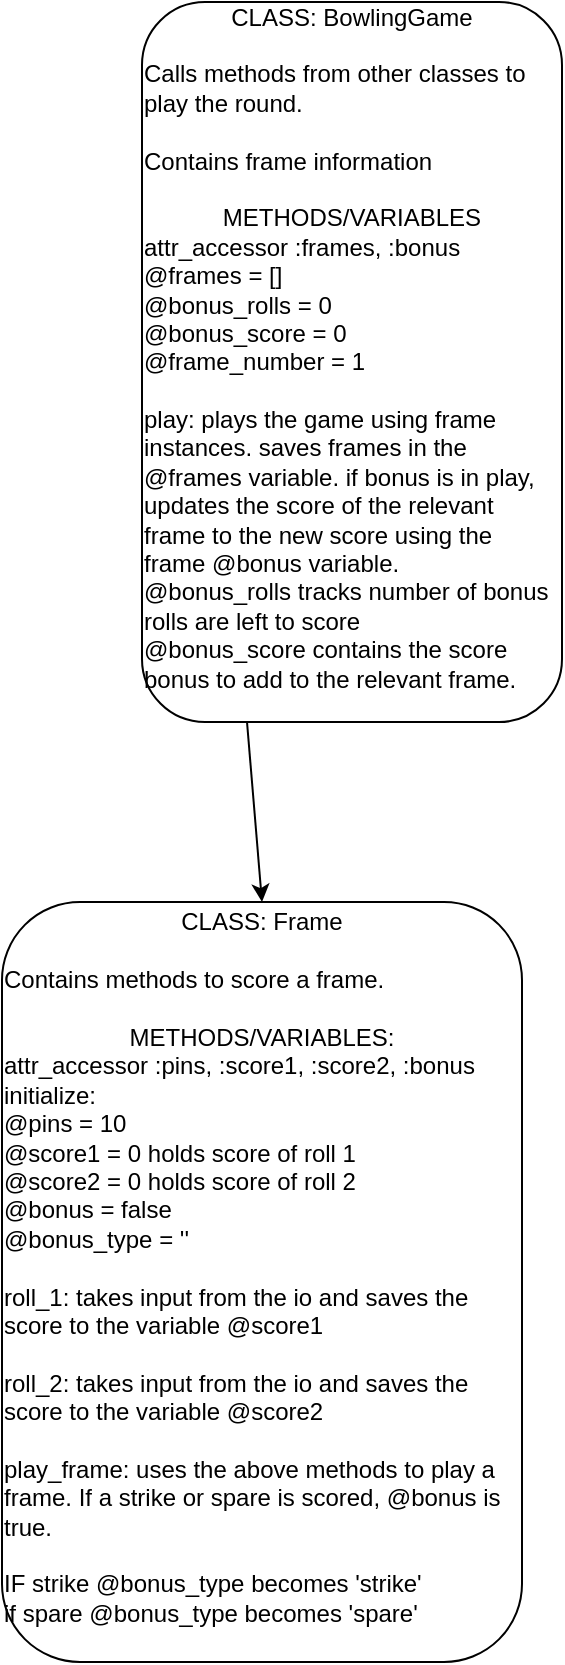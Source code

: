 <mxfile>
    <diagram id="Ykca0UWaFa2kgJfX2rwh" name="Page-1">
        <mxGraphModel dx="659" dy="530" grid="1" gridSize="10" guides="1" tooltips="1" connect="1" arrows="1" fold="1" page="1" pageScale="1" pageWidth="827" pageHeight="1169" math="0" shadow="0">
            <root>
                <mxCell id="0"/>
                <mxCell id="1" parent="0"/>
                <mxCell id="3" style="edgeStyle=none;html=1;exitX=0.25;exitY=1;exitDx=0;exitDy=0;entryX=0.5;entryY=0;entryDx=0;entryDy=0;" edge="1" parent="1" source="2" target="4">
                    <mxGeometry relative="1" as="geometry">
                        <mxPoint x="130" y="320" as="targetPoint"/>
                    </mxGeometry>
                </mxCell>
                <mxCell id="2" value="CLASS: BowlingGame&lt;br&gt;&lt;br&gt;&lt;div style=&quot;text-align: left&quot;&gt;Calls methods from other classes to play the round.&amp;nbsp;&lt;/div&gt;&lt;div style=&quot;text-align: left&quot;&gt;&lt;br&gt;&lt;/div&gt;&lt;div style=&quot;text-align: left&quot;&gt;Contains frame information&lt;/div&gt;&lt;div style=&quot;text-align: left&quot;&gt;&lt;br&gt;&lt;/div&gt;&lt;div&gt;METHODS/VARIABLES&lt;/div&gt;&lt;div style=&quot;text-align: left&quot;&gt;attr_accessor :frames, :bonus&lt;/div&gt;&lt;div style=&quot;text-align: left&quot;&gt;@frames = []&lt;/div&gt;&lt;div style=&quot;text-align: left&quot;&gt;@bonus_rolls = 0&lt;/div&gt;&lt;div style=&quot;text-align: left&quot;&gt;@bonus_score = 0&lt;/div&gt;&lt;div style=&quot;text-align: left&quot;&gt;@frame_number = 1&lt;/div&gt;&lt;div style=&quot;text-align: left&quot;&gt;&lt;br&gt;&lt;/div&gt;&lt;div style=&quot;text-align: left&quot;&gt;play: plays the game using frame instances. saves frames in the @frames variable. if bonus is in play, updates the score of the relevant frame to the new score using the frame @bonus variable.&lt;/div&gt;&lt;div style=&quot;text-align: left&quot;&gt;@bonus_rolls tracks number of bonus rolls are left to score&lt;/div&gt;&lt;div style=&quot;text-align: left&quot;&gt;@bonus_score contains the score bonus to add to the relevant frame.&lt;/div&gt;&lt;div style=&quot;text-align: left&quot;&gt;&lt;br&gt;&lt;/div&gt;" style="rounded=1;whiteSpace=wrap;html=1;align=center;" vertex="1" parent="1">
                    <mxGeometry x="190" y="10" width="210" height="360" as="geometry"/>
                </mxCell>
                <mxCell id="4" value="CLASS: Frame&lt;br&gt;&lt;br&gt;&lt;div style=&quot;text-align: left&quot;&gt;Contains methods to score a frame.&lt;/div&gt;&lt;div style=&quot;text-align: left&quot;&gt;&lt;br&gt;&lt;/div&gt;&lt;div&gt;METHODS/VARIABLES:&lt;/div&gt;&lt;div style=&quot;text-align: left&quot;&gt;attr_accessor :pins, :score1, :score2, :bonus&lt;/div&gt;&lt;div style=&quot;text-align: left&quot;&gt;initialize:&lt;/div&gt;&lt;div style=&quot;text-align: left&quot;&gt;@pins = 10&lt;/div&gt;&lt;div style=&quot;text-align: left&quot;&gt;@score1 = 0&lt;span&gt;&#9;&lt;/span&gt;holds score of roll 1&lt;/div&gt;&lt;div style=&quot;text-align: left&quot;&gt;@score2 = 0&lt;span&gt;&#9;&lt;/span&gt;holds score of roll 2&lt;/div&gt;&lt;div style=&quot;text-align: left&quot;&gt;@bonus = false&lt;/div&gt;&lt;div style=&quot;text-align: left&quot;&gt;@bonus_type = ''&lt;/div&gt;&lt;div style=&quot;text-align: left&quot;&gt;&lt;br&gt;&lt;/div&gt;&lt;div style=&quot;text-align: left&quot;&gt;roll_1: takes input from the io and saves the score to the variable @score1&lt;/div&gt;&lt;div style=&quot;text-align: left&quot;&gt;&lt;br&gt;&lt;/div&gt;&lt;div style=&quot;text-align: left&quot;&gt;roll_2:&amp;nbsp;&lt;span&gt;takes input from the io and saves the score to the variable @score2&lt;/span&gt;&lt;/div&gt;&lt;div style=&quot;text-align: left&quot;&gt;&lt;span&gt;&lt;br&gt;&lt;/span&gt;&lt;/div&gt;&lt;div style=&quot;text-align: left&quot;&gt;&lt;span&gt;play_frame: uses the above methods to play a frame. If a strike or spare is scored, @bonus is true.&lt;/span&gt;&lt;/div&gt;&lt;div style=&quot;text-align: left&quot;&gt;&lt;span&gt;&lt;br&gt;&lt;/span&gt;&lt;/div&gt;&lt;div style=&quot;text-align: left&quot;&gt;&lt;span&gt;IF strike @bonus_type becomes 'strike'&lt;/span&gt;&lt;/div&gt;&lt;div style=&quot;text-align: left&quot;&gt;&lt;span&gt;if spare @bonus_type becomes 'spare'&lt;/span&gt;&lt;/div&gt;&lt;div style=&quot;text-align: left&quot;&gt;&lt;span&gt;&lt;br&gt;&lt;/span&gt;&lt;/div&gt;" style="rounded=1;whiteSpace=wrap;html=1;" vertex="1" parent="1">
                    <mxGeometry x="120" y="460" width="260" height="380" as="geometry"/>
                </mxCell>
            </root>
        </mxGraphModel>
    </diagram>
</mxfile>
